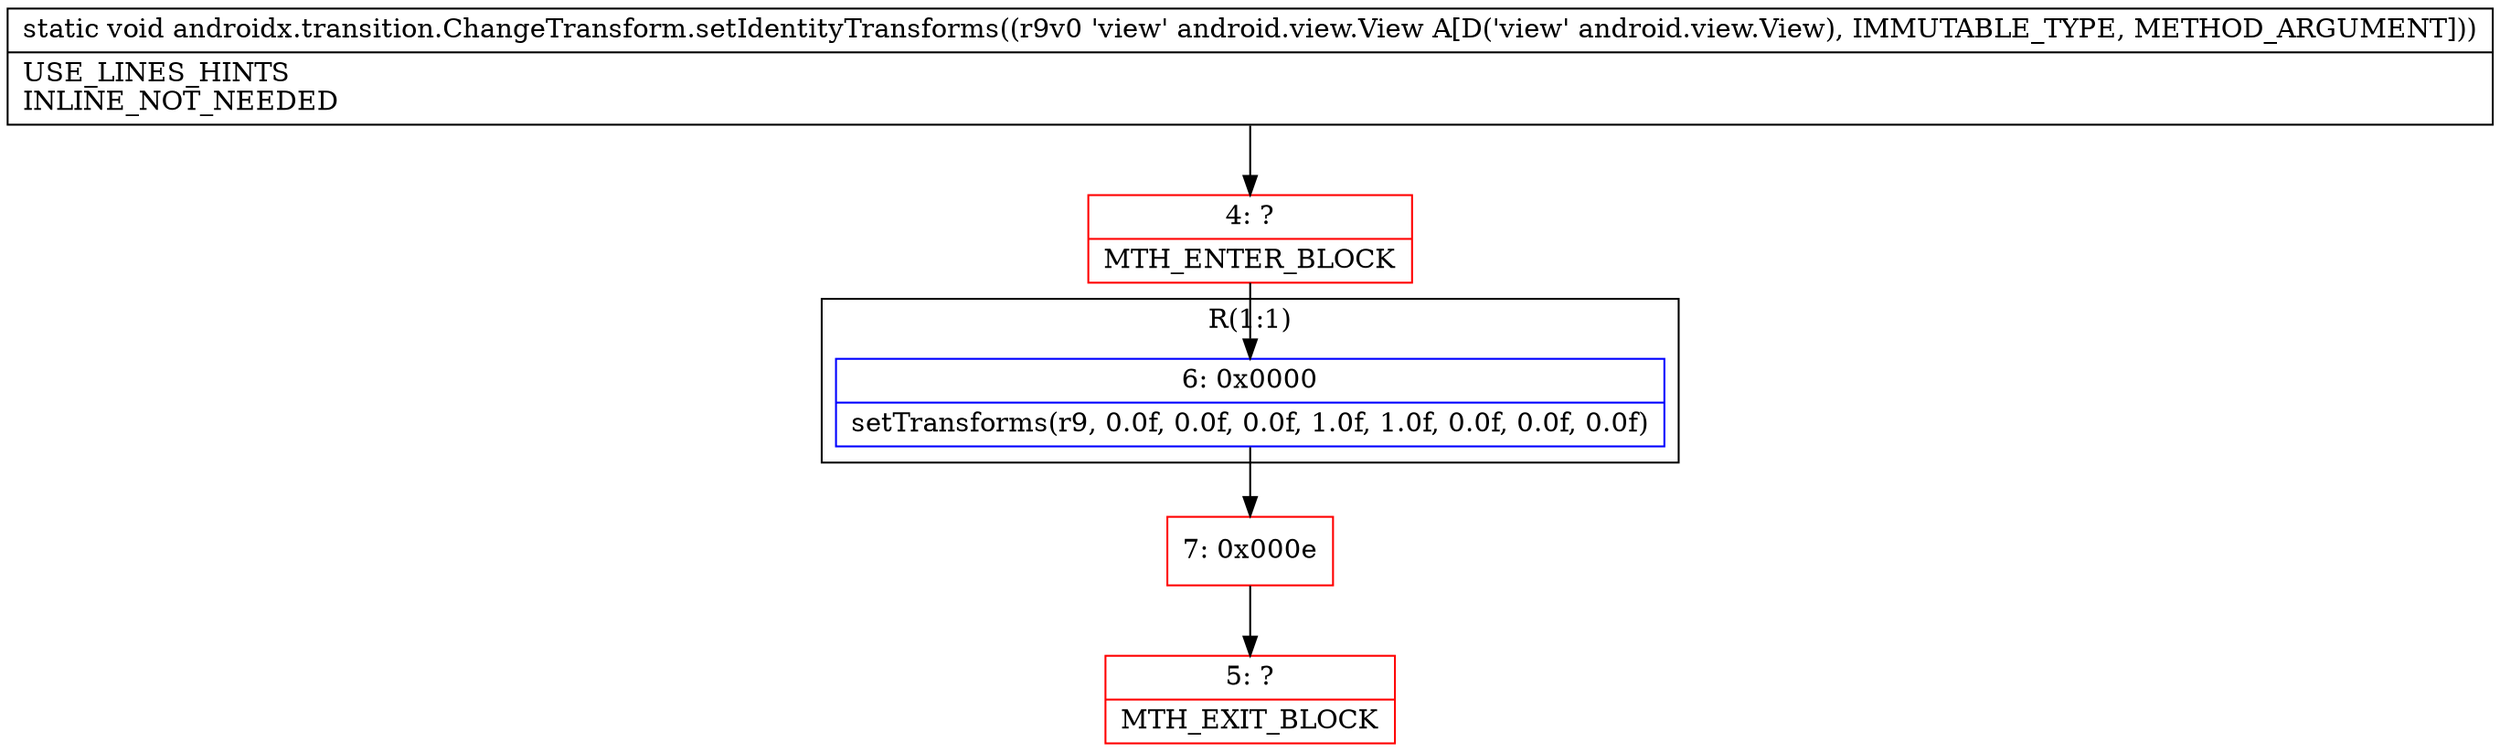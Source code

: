digraph "CFG forandroidx.transition.ChangeTransform.setIdentityTransforms(Landroid\/view\/View;)V" {
subgraph cluster_Region_678987235 {
label = "R(1:1)";
node [shape=record,color=blue];
Node_6 [shape=record,label="{6\:\ 0x0000|setTransforms(r9, 0.0f, 0.0f, 0.0f, 1.0f, 1.0f, 0.0f, 0.0f, 0.0f)\l}"];
}
Node_4 [shape=record,color=red,label="{4\:\ ?|MTH_ENTER_BLOCK\l}"];
Node_7 [shape=record,color=red,label="{7\:\ 0x000e}"];
Node_5 [shape=record,color=red,label="{5\:\ ?|MTH_EXIT_BLOCK\l}"];
MethodNode[shape=record,label="{static void androidx.transition.ChangeTransform.setIdentityTransforms((r9v0 'view' android.view.View A[D('view' android.view.View), IMMUTABLE_TYPE, METHOD_ARGUMENT]))  | USE_LINES_HINTS\lINLINE_NOT_NEEDED\l}"];
MethodNode -> Node_4;Node_6 -> Node_7;
Node_4 -> Node_6;
Node_7 -> Node_5;
}

